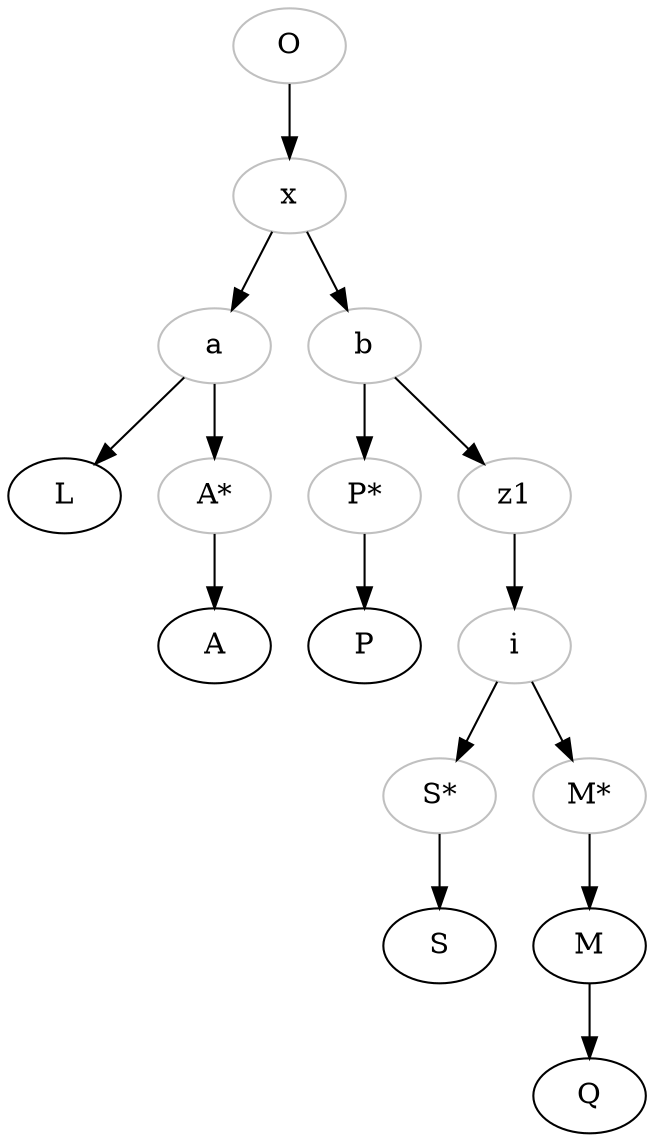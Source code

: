 digraph {
    O -> x;
    x -> a;
    a -> L;
    a -> Astar;
    Astar -> A;
    x -> b;
    b -> Pstar;
    Pstar -> P;
    b -> z1;
    z1 -> i;
    i -> Sstar;
    Sstar -> S;
    i -> Mstar;
    Mstar -> M;
    M -> Q;

    O[color="grey"];
    x[color="grey"];
    a[color="grey"];
    b[color="grey"];
    z1[color="grey"];
    i[color="grey"];
    Astar[color="grey", label="A*"];
    Pstar[color="grey", label="P*"];
    Sstar[color="grey", label="S*"];
    Mstar[color="grey", label="M*"];

}